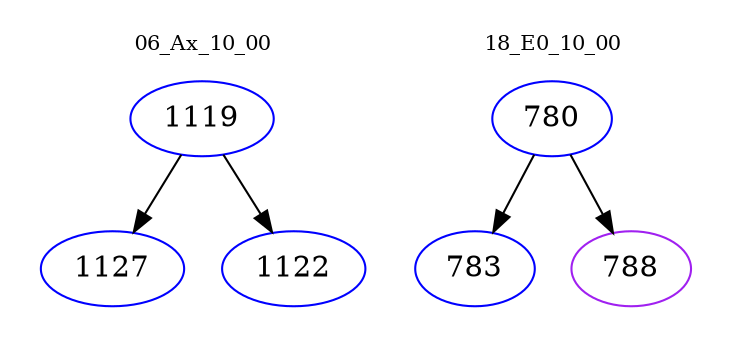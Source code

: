 digraph{
subgraph cluster_0 {
color = white
label = "06_Ax_10_00";
fontsize=10;
T0_1119 [label="1119", color="blue"]
T0_1119 -> T0_1127 [color="black"]
T0_1127 [label="1127", color="blue"]
T0_1119 -> T0_1122 [color="black"]
T0_1122 [label="1122", color="blue"]
}
subgraph cluster_1 {
color = white
label = "18_E0_10_00";
fontsize=10;
T1_780 [label="780", color="blue"]
T1_780 -> T1_783 [color="black"]
T1_783 [label="783", color="blue"]
T1_780 -> T1_788 [color="black"]
T1_788 [label="788", color="purple"]
}
}
